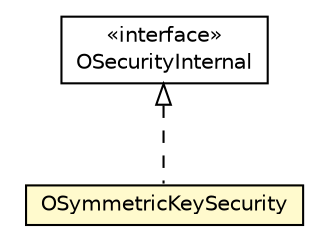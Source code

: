 #!/usr/local/bin/dot
#
# Class diagram 
# Generated by UMLGraph version R5_6-24-gf6e263 (http://www.umlgraph.org/)
#

digraph G {
	edge [fontname="Helvetica",fontsize=10,labelfontname="Helvetica",labelfontsize=10];
	node [fontname="Helvetica",fontsize=10,shape=plaintext];
	nodesep=0.25;
	ranksep=0.5;
	// com.orientechnologies.orient.core.metadata.security.OSecurityInternal
	c7414147 [label=<<table title="com.orientechnologies.orient.core.metadata.security.OSecurityInternal" border="0" cellborder="1" cellspacing="0" cellpadding="2" port="p" href="../../metadata/security/OSecurityInternal.html">
		<tr><td><table border="0" cellspacing="0" cellpadding="1">
<tr><td align="center" balign="center"> &#171;interface&#187; </td></tr>
<tr><td align="center" balign="center"> OSecurityInternal </td></tr>
		</table></td></tr>
		</table>>, URL="../../metadata/security/OSecurityInternal.html", fontname="Helvetica", fontcolor="black", fontsize=10.0];
	// com.orientechnologies.orient.core.security.symmetrickey.OSymmetricKeySecurity
	c7415309 [label=<<table title="com.orientechnologies.orient.core.security.symmetrickey.OSymmetricKeySecurity" border="0" cellborder="1" cellspacing="0" cellpadding="2" port="p" bgcolor="lemonChiffon" href="./OSymmetricKeySecurity.html">
		<tr><td><table border="0" cellspacing="0" cellpadding="1">
<tr><td align="center" balign="center"> OSymmetricKeySecurity </td></tr>
		</table></td></tr>
		</table>>, URL="./OSymmetricKeySecurity.html", fontname="Helvetica", fontcolor="black", fontsize=10.0];
	//com.orientechnologies.orient.core.security.symmetrickey.OSymmetricKeySecurity implements com.orientechnologies.orient.core.metadata.security.OSecurityInternal
	c7414147:p -> c7415309:p [dir=back,arrowtail=empty,style=dashed];
}

